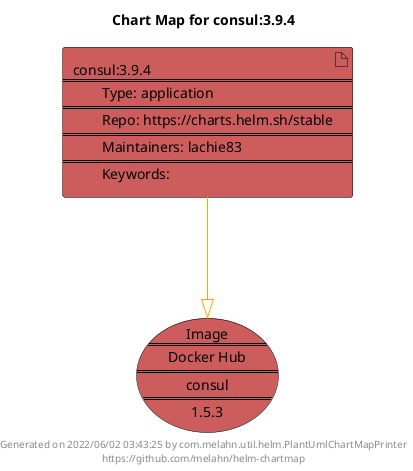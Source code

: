 @startuml
skinparam linetype ortho
skinparam backgroundColor white
skinparam usecaseBorderColor black
skinparam usecaseArrowColor LightSlateGray
skinparam artifactBorderColor black
skinparam artifactArrowColor LightSlateGray

title Chart Map for consul:3.9.4

'There is one referenced Helm Chart
artifact "consul:3.9.4\n====\n\tType: application\n====\n\tRepo: https://charts.helm.sh/stable\n====\n\tMaintainers: lachie83\n====\n\tKeywords: " as consul_3_9_4 #IndianRed

'There is one referenced Docker Image
usecase "Image\n====\nDocker Hub\n====\nconsul\n====\n1.5.3" as consul_1_5_3 #IndianRed

'Chart Dependencies
consul_3_9_4--[#orange]-|>consul_1_5_3

center footer Generated on 2022/06/02 03:43:25 by com.melahn.util.helm.PlantUmlChartMapPrinter\nhttps://github.com/melahn/helm-chartmap
@enduml
